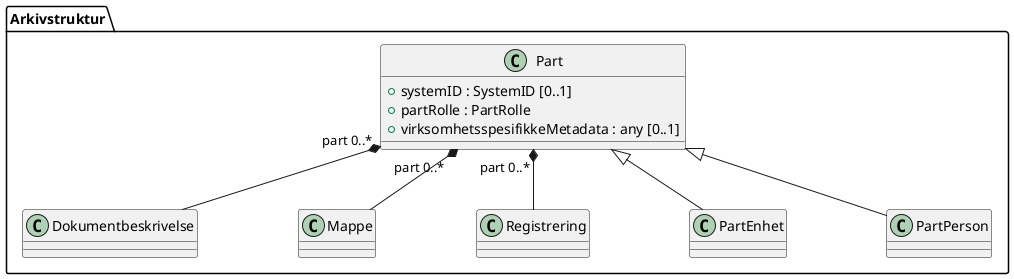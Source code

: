 @startuml
skinparam nodesep 100
class Arkivstruktur.Part {
  +systemID : SystemID [0..1]
  +partRolle : PartRolle
  +virksomhetsspesifikkeMetadata : any [0..1]
}
Arkivstruktur.Part "part 0..*" *-- Arkivstruktur.Dokumentbeskrivelse
Arkivstruktur.Part "part 0..*" *-- Arkivstruktur.Mappe
Arkivstruktur.Part "part 0..*" *-- Arkivstruktur.Registrering
Arkivstruktur.Part <|-- Arkivstruktur.PartEnhet
Arkivstruktur.Part <|-- Arkivstruktur.PartPerson
@enduml
